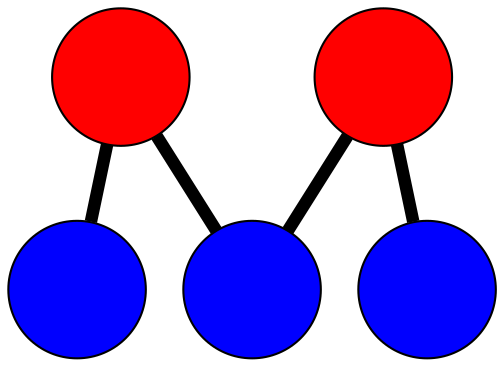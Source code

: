 graph G {
	graph [bb="-45.788,-183.82,52.467,185.02",
		overlap=false,
		sep=0.0,
		splines=true
	];
	node [color=black,
		fixedsize=true,
		fontname="Latin Modern Math",
		fontsize=42,
		height=.92,
		label="\N",
		penwidth=1,
		shape=circle,
		width=.92
	];
	edge [color=black,
		penwidth=6,
		style=bold
	];
	0	 [fillcolor=red,
		height=0.91667,
		label="",
		pos="-0.766,-76.816",
		style=filled,
		width=0.91667];
	2	 [fillcolor=blue,
		height=0.91667,
		label="",
		pos="19.467,-150.82",
		style=filled,
		width=0.91667];
	0 -- 2	 [pos="8.0496,-109.06 8.9441,-112.33 9.8524,-115.66 10.746,-118.92"];
	4	 [fillcolor=blue,
		height=0.91667,
		label="",
		pos="-1.0806,-0.094239",
		style=filled,
		width=0.91667];
	0 -- 4	 [pos="-0.90306,-43.388 -0.91697,-39.996 -0.9311,-36.552 -0.94499,-33.164"];
	1	 [fillcolor=red,
		height=0.91667,
		label="",
		pos="-12.788,75.712",
		style=filled,
		width=0.91667];
	3	 [fillcolor=blue,
		height=0.91667,
		label="",
		pos="-4.8327,152.02",
		style=filled,
		width=0.91667];
	1 -- 3	 [pos="-9.3216,108.96 -8.9699,112.33 -8.6128,115.76 -8.2615,119.13"];
	1 -- 4	 [pos="-7.6868,42.683 -7.1692,39.332 -6.6436,35.928 -6.1266,32.581"];
}
